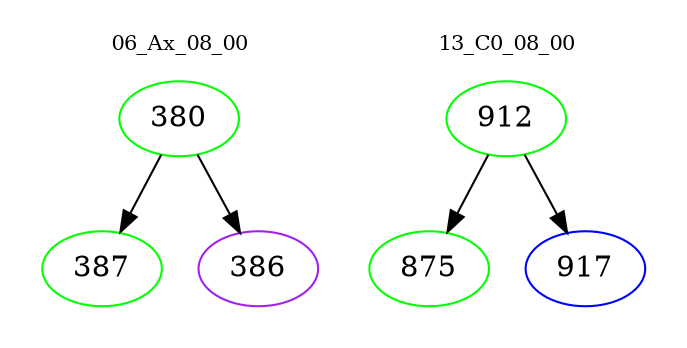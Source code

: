 digraph{
subgraph cluster_0 {
color = white
label = "06_Ax_08_00";
fontsize=10;
T0_380 [label="380", color="green"]
T0_380 -> T0_387 [color="black"]
T0_387 [label="387", color="green"]
T0_380 -> T0_386 [color="black"]
T0_386 [label="386", color="purple"]
}
subgraph cluster_1 {
color = white
label = "13_C0_08_00";
fontsize=10;
T1_912 [label="912", color="green"]
T1_912 -> T1_875 [color="black"]
T1_875 [label="875", color="green"]
T1_912 -> T1_917 [color="black"]
T1_917 [label="917", color="blue"]
}
}
